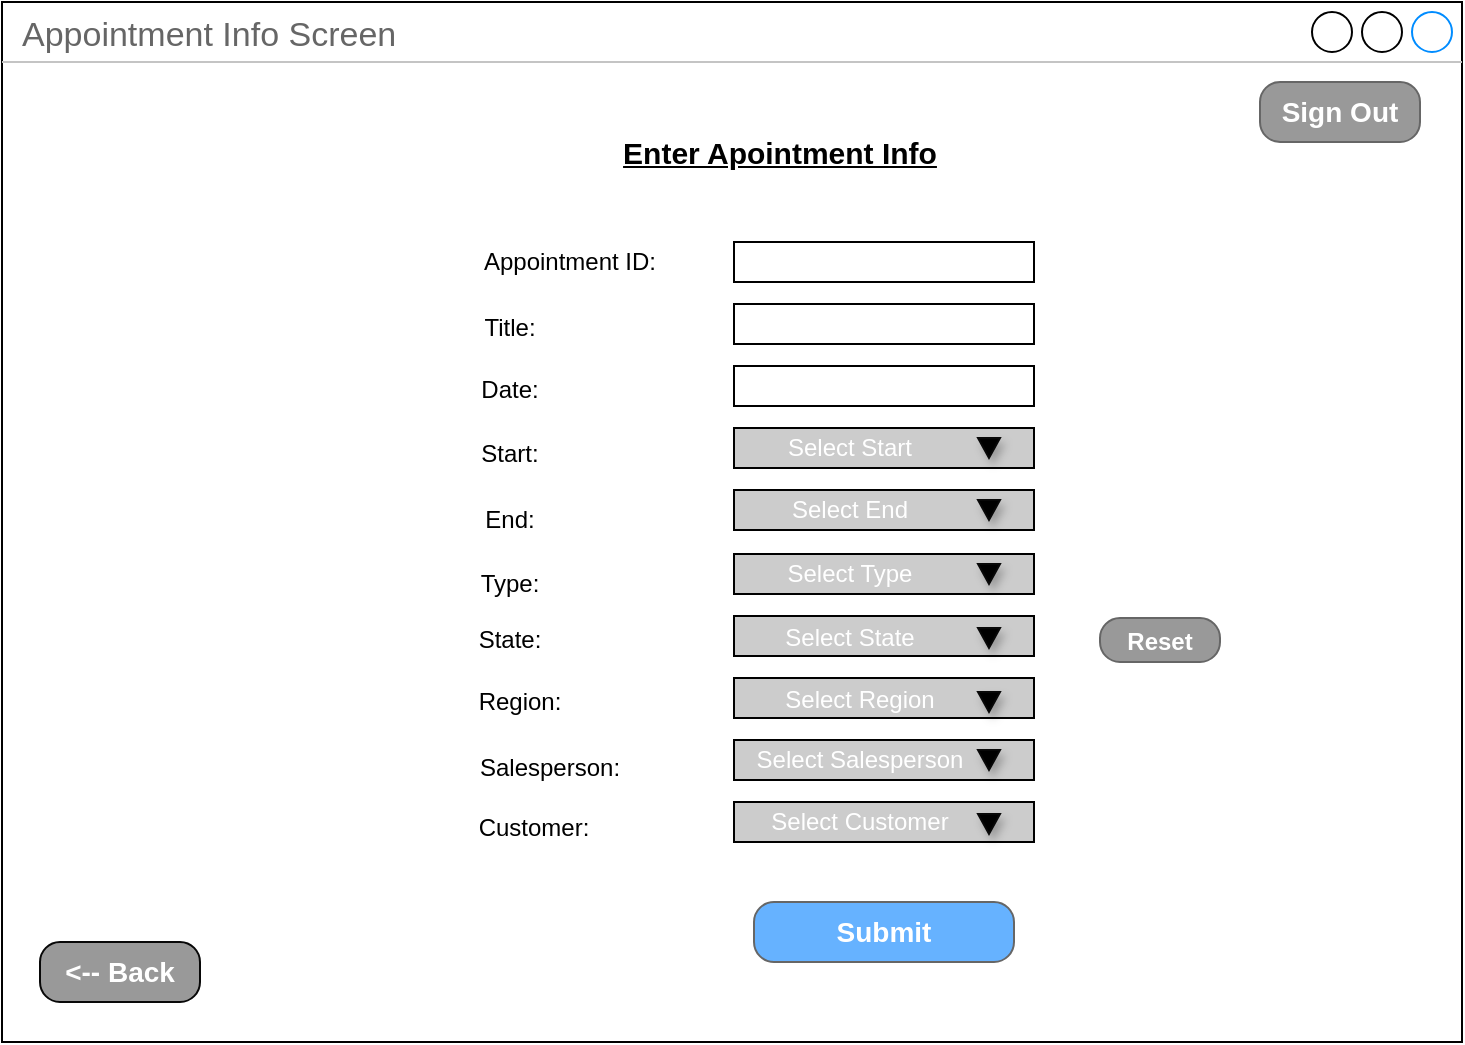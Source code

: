 <mxfile version="20.7.4" type="device"><diagram id="ZSDp7lxaYXupfO2aMOmE" name="Page-1"><mxGraphModel dx="1290" dy="629" grid="1" gridSize="10" guides="1" tooltips="1" connect="1" arrows="1" fold="1" page="1" pageScale="1" pageWidth="850" pageHeight="1100" math="0" shadow="0"><root><mxCell id="0"/><mxCell id="1" parent="0"/><mxCell id="9y4M57blwQGNalkXvjVG-1" value="Appointment Info Screen" style="strokeWidth=1;shadow=0;dashed=0;align=center;html=1;shape=mxgraph.mockup.containers.window;align=left;verticalAlign=top;spacingLeft=8;strokeColor2=#008cff;strokeColor3=#c4c4c4;fontColor=#666666;mainText=;fontSize=17;labelBackgroundColor=none;" parent="1" vertex="1"><mxGeometry x="71" y="30" width="730" height="520" as="geometry"/></mxCell><mxCell id="9y4M57blwQGNalkXvjVG-4" value="&lt;font style=&quot;font-size: 14px;&quot;&gt;&amp;lt;-- Back&lt;/font&gt;" style="strokeWidth=1;shadow=0;dashed=0;align=center;html=1;shape=mxgraph.mockup.buttons.button;strokeColor=#080808;fontColor=#ffffff;mainText=;buttonStyle=round;fontSize=17;fontStyle=1;fillColor=#999999;whiteSpace=wrap;" parent="1" vertex="1"><mxGeometry x="90" y="500" width="80" height="30" as="geometry"/></mxCell><mxCell id="9y4M57blwQGNalkXvjVG-6" value="&lt;u&gt;Enter Apointment Info&lt;/u&gt;" style="text;strokeColor=none;align=center;fillColor=none;html=1;verticalAlign=middle;whiteSpace=wrap;rounded=0;fontStyle=1;fontSize=15;" parent="1" vertex="1"><mxGeometry x="380" y="90" width="160" height="30" as="geometry"/></mxCell><mxCell id="9y4M57blwQGNalkXvjVG-9" value="State:" style="text;strokeColor=none;align=center;fillColor=none;html=1;verticalAlign=middle;whiteSpace=wrap;rounded=0;" parent="1" vertex="1"><mxGeometry x="310" y="334" width="30" height="30" as="geometry"/></mxCell><mxCell id="9y4M57blwQGNalkXvjVG-10" value="Start:" style="text;strokeColor=none;align=center;fillColor=none;html=1;verticalAlign=middle;whiteSpace=wrap;rounded=0;" parent="1" vertex="1"><mxGeometry x="310" y="242" width="30" height="28" as="geometry"/></mxCell><mxCell id="9y4M57blwQGNalkXvjVG-11" value="Type:" style="text;strokeColor=none;align=center;fillColor=none;html=1;verticalAlign=middle;whiteSpace=wrap;rounded=0;" parent="1" vertex="1"><mxGeometry x="310" y="306" width="30" height="30" as="geometry"/></mxCell><mxCell id="9y4M57blwQGNalkXvjVG-12" value="Appointment ID:" style="text;strokeColor=none;align=center;fillColor=none;html=1;verticalAlign=middle;whiteSpace=wrap;rounded=0;" parent="1" vertex="1"><mxGeometry x="310" y="145" width="90" height="30" as="geometry"/></mxCell><mxCell id="9y4M57blwQGNalkXvjVG-13" value="Title:" style="text;strokeColor=none;align=center;fillColor=none;html=1;verticalAlign=middle;whiteSpace=wrap;rounded=0;" parent="1" vertex="1"><mxGeometry x="310" y="176" width="30" height="33" as="geometry"/></mxCell><mxCell id="9y4M57blwQGNalkXvjVG-25" value="Region:" style="text;strokeColor=none;align=center;fillColor=none;html=1;verticalAlign=middle;whiteSpace=wrap;rounded=0;" parent="1" vertex="1"><mxGeometry x="310" y="365" width="40" height="30" as="geometry"/></mxCell><mxCell id="9y4M57blwQGNalkXvjVG-27" value="&lt;font style=&quot;font-size: 14px;&quot;&gt;Submit&lt;/font&gt;" style="strokeWidth=1;shadow=0;dashed=0;align=center;html=1;shape=mxgraph.mockup.buttons.button;strokeColor=#666666;fontColor=#ffffff;mainText=;buttonStyle=round;fontSize=17;fontStyle=1;fillColor=#66B2FF;whiteSpace=wrap;" parent="1" vertex="1"><mxGeometry x="447" y="480" width="130" height="30" as="geometry"/></mxCell><mxCell id="7MjZX6-FO6OK6Fr6WhQv-1" value="Date:" style="text;strokeColor=none;align=center;fillColor=none;html=1;verticalAlign=middle;whiteSpace=wrap;rounded=0;" parent="1" vertex="1"><mxGeometry x="310" y="209" width="30" height="30" as="geometry"/></mxCell><mxCell id="7MjZX6-FO6OK6Fr6WhQv-2" value="End:" style="text;strokeColor=none;align=center;fillColor=none;html=1;verticalAlign=middle;whiteSpace=wrap;rounded=0;" parent="1" vertex="1"><mxGeometry x="310" y="274" width="30" height="30" as="geometry"/></mxCell><mxCell id="7MjZX6-FO6OK6Fr6WhQv-3" value="&lt;font style=&quot;font-size: 14px;&quot;&gt;Sign Out&lt;/font&gt;" style="strokeWidth=1;shadow=0;dashed=0;align=center;html=1;shape=mxgraph.mockup.buttons.button;strokeColor=#666666;fontColor=#ffffff;mainText=;buttonStyle=round;fontSize=17;fontStyle=1;fillColor=#999999;whiteSpace=wrap;" parent="1" vertex="1"><mxGeometry x="700" y="70" width="80" height="30" as="geometry"/></mxCell><mxCell id="7MjZX6-FO6OK6Fr6WhQv-4" value="&lt;font style=&quot;font-size: 12px;&quot;&gt;Reset&lt;/font&gt;" style="strokeWidth=1;shadow=0;dashed=0;align=center;html=1;shape=mxgraph.mockup.buttons.button;strokeColor=#666666;fontColor=#ffffff;mainText=;buttonStyle=round;fontSize=17;fontStyle=1;fillColor=#999999;whiteSpace=wrap;" parent="1" vertex="1"><mxGeometry x="620" y="338" width="60" height="22" as="geometry"/></mxCell><mxCell id="7MjZX6-FO6OK6Fr6WhQv-5" value="" style="rounded=0;whiteSpace=wrap;html=1;fillColor=#CCCCCC;" parent="1" vertex="1"><mxGeometry x="437" y="337" width="150" height="20" as="geometry"/></mxCell><mxCell id="7MjZX6-FO6OK6Fr6WhQv-6" value="" style="rounded=0;whiteSpace=wrap;html=1;fillColor=#CCCCCC;" parent="1" vertex="1"><mxGeometry x="437" y="306" width="150" height="20" as="geometry"/></mxCell><mxCell id="7MjZX6-FO6OK6Fr6WhQv-7" value="" style="rounded=0;whiteSpace=wrap;html=1;fillColor=#CCCCCC;" parent="1" vertex="1"><mxGeometry x="437" y="274" width="150" height="20" as="geometry"/></mxCell><mxCell id="7MjZX6-FO6OK6Fr6WhQv-8" value="" style="rounded=0;whiteSpace=wrap;html=1;fillColor=#CCCCCC;" parent="1" vertex="1"><mxGeometry x="437" y="243" width="150" height="20" as="geometry"/></mxCell><mxCell id="7MjZX6-FO6OK6Fr6WhQv-9" value="" style="rounded=0;whiteSpace=wrap;html=1;" parent="1" vertex="1"><mxGeometry x="437" y="212" width="150" height="20" as="geometry"/></mxCell><mxCell id="7MjZX6-FO6OK6Fr6WhQv-10" value="" style="rounded=0;whiteSpace=wrap;html=1;" parent="1" vertex="1"><mxGeometry x="437" y="181" width="150" height="20" as="geometry"/></mxCell><mxCell id="7MjZX6-FO6OK6Fr6WhQv-11" value="" style="rounded=0;whiteSpace=wrap;html=1;" parent="1" vertex="1"><mxGeometry x="437" y="150" width="150" height="20" as="geometry"/></mxCell><mxCell id="7MjZX6-FO6OK6Fr6WhQv-14" value="" style="rounded=0;whiteSpace=wrap;html=1;fillColor=#CCCCCC;" parent="1" vertex="1"><mxGeometry x="437" y="368" width="150" height="20" as="geometry"/></mxCell><mxCell id="7MjZX6-FO6OK6Fr6WhQv-15" value="" style="rounded=0;whiteSpace=wrap;html=1;fillColor=#CCCCCC;" parent="1" vertex="1"><mxGeometry x="437" y="399" width="150" height="20" as="geometry"/></mxCell><mxCell id="7MjZX6-FO6OK6Fr6WhQv-16" value="" style="rounded=0;whiteSpace=wrap;html=1;fillColor=#CCCCCC;" parent="1" vertex="1"><mxGeometry x="437" y="430" width="150" height="20" as="geometry"/></mxCell><mxCell id="7MjZX6-FO6OK6Fr6WhQv-17" value="Salesperson:" style="text;strokeColor=none;align=center;fillColor=none;html=1;verticalAlign=middle;whiteSpace=wrap;rounded=0;" parent="1" vertex="1"><mxGeometry x="310" y="396" width="70" height="34" as="geometry"/></mxCell><mxCell id="7MjZX6-FO6OK6Fr6WhQv-18" value="Customer:" style="text;strokeColor=none;align=center;fillColor=none;html=1;verticalAlign=middle;whiteSpace=wrap;rounded=0;" parent="1" vertex="1"><mxGeometry x="307" y="428" width="60" height="30" as="geometry"/></mxCell><mxCell id="7MjZX6-FO6OK6Fr6WhQv-25" value="" style="triangle;whiteSpace=wrap;html=1;shadow=1;strokeColor=#080808;fontSize=12;fillColor=#000000;direction=south;" parent="1" vertex="1"><mxGeometry x="559" y="436" width="11" height="10" as="geometry"/></mxCell><mxCell id="7MjZX6-FO6OK6Fr6WhQv-26" value="&lt;font color=&quot;#ffffff&quot;&gt;Select Start&lt;/font&gt;" style="text;strokeColor=none;align=center;fillColor=none;html=1;verticalAlign=middle;whiteSpace=wrap;rounded=0;shadow=1;fontSize=12;" parent="1" vertex="1"><mxGeometry x="460" y="248" width="70" height="10" as="geometry"/></mxCell><mxCell id="7MjZX6-FO6OK6Fr6WhQv-27" value="&lt;font color=&quot;#ffffff&quot;&gt;Select End&lt;/font&gt;" style="text;strokeColor=none;align=center;fillColor=none;html=1;verticalAlign=middle;whiteSpace=wrap;rounded=0;shadow=1;fontSize=12;" parent="1" vertex="1"><mxGeometry x="460" y="279" width="70" height="10" as="geometry"/></mxCell><mxCell id="7MjZX6-FO6OK6Fr6WhQv-28" value="&lt;font color=&quot;#ffffff&quot;&gt;Select Type&lt;/font&gt;" style="text;strokeColor=none;align=center;fillColor=none;html=1;verticalAlign=middle;whiteSpace=wrap;rounded=0;shadow=1;fontSize=12;" parent="1" vertex="1"><mxGeometry x="460" y="311" width="70" height="10" as="geometry"/></mxCell><mxCell id="7MjZX6-FO6OK6Fr6WhQv-29" value="&lt;font color=&quot;#ffffff&quot;&gt;Select State&lt;/font&gt;" style="text;strokeColor=none;align=center;fillColor=none;html=1;verticalAlign=middle;whiteSpace=wrap;rounded=0;shadow=1;fontSize=12;" parent="1" vertex="1"><mxGeometry x="460" y="343" width="70" height="10" as="geometry"/></mxCell><mxCell id="7MjZX6-FO6OK6Fr6WhQv-30" value="&lt;font color=&quot;#ffffff&quot;&gt;Select Region&lt;/font&gt;" style="text;strokeColor=none;align=center;fillColor=none;html=1;verticalAlign=middle;whiteSpace=wrap;rounded=0;shadow=1;fontSize=12;" parent="1" vertex="1"><mxGeometry x="460" y="374" width="80" height="10" as="geometry"/></mxCell><mxCell id="7MjZX6-FO6OK6Fr6WhQv-31" value="&lt;font color=&quot;#ffffff&quot;&gt;Select Salesperson&lt;/font&gt;" style="text;strokeColor=none;align=center;fillColor=none;html=1;verticalAlign=middle;whiteSpace=wrap;rounded=0;shadow=1;fontSize=12;" parent="1" vertex="1"><mxGeometry x="445" y="404" width="110" height="10" as="geometry"/></mxCell><mxCell id="7MjZX6-FO6OK6Fr6WhQv-32" value="&lt;font color=&quot;#ffffff&quot;&gt;Select Customer&lt;/font&gt;" style="text;strokeColor=none;align=center;fillColor=none;html=1;verticalAlign=middle;whiteSpace=wrap;rounded=0;shadow=1;fontSize=12;" parent="1" vertex="1"><mxGeometry x="445" y="435" width="110" height="10" as="geometry"/></mxCell><mxCell id="7MjZX6-FO6OK6Fr6WhQv-33" value="" style="triangle;whiteSpace=wrap;html=1;shadow=1;strokeColor=#080808;fontSize=12;fillColor=#000000;direction=south;" parent="1" vertex="1"><mxGeometry x="559" y="404" width="11" height="10" as="geometry"/></mxCell><mxCell id="7MjZX6-FO6OK6Fr6WhQv-34" value="" style="triangle;whiteSpace=wrap;html=1;shadow=1;strokeColor=#080808;fontSize=12;fillColor=#000000;direction=south;" parent="1" vertex="1"><mxGeometry x="559" y="343" width="11" height="10" as="geometry"/></mxCell><mxCell id="7MjZX6-FO6OK6Fr6WhQv-35" value="" style="triangle;whiteSpace=wrap;html=1;shadow=1;strokeColor=#080808;fontSize=12;fillColor=#000000;direction=south;" parent="1" vertex="1"><mxGeometry x="559" y="375" width="11" height="10" as="geometry"/></mxCell><mxCell id="7MjZX6-FO6OK6Fr6WhQv-36" value="" style="triangle;whiteSpace=wrap;html=1;shadow=1;strokeColor=#080808;fontSize=12;fillColor=#000000;direction=south;" parent="1" vertex="1"><mxGeometry x="559" y="279" width="11" height="10" as="geometry"/></mxCell><mxCell id="7MjZX6-FO6OK6Fr6WhQv-37" value="" style="triangle;whiteSpace=wrap;html=1;shadow=1;strokeColor=#080808;fontSize=12;fillColor=#000000;direction=south;" parent="1" vertex="1"><mxGeometry x="559" y="311" width="11" height="10" as="geometry"/></mxCell><mxCell id="7MjZX6-FO6OK6Fr6WhQv-38" value="" style="triangle;whiteSpace=wrap;html=1;shadow=1;strokeColor=#080808;fontSize=12;fillColor=#000000;direction=south;" parent="1" vertex="1"><mxGeometry x="559" y="248" width="11" height="10" as="geometry"/></mxCell></root></mxGraphModel></diagram></mxfile>